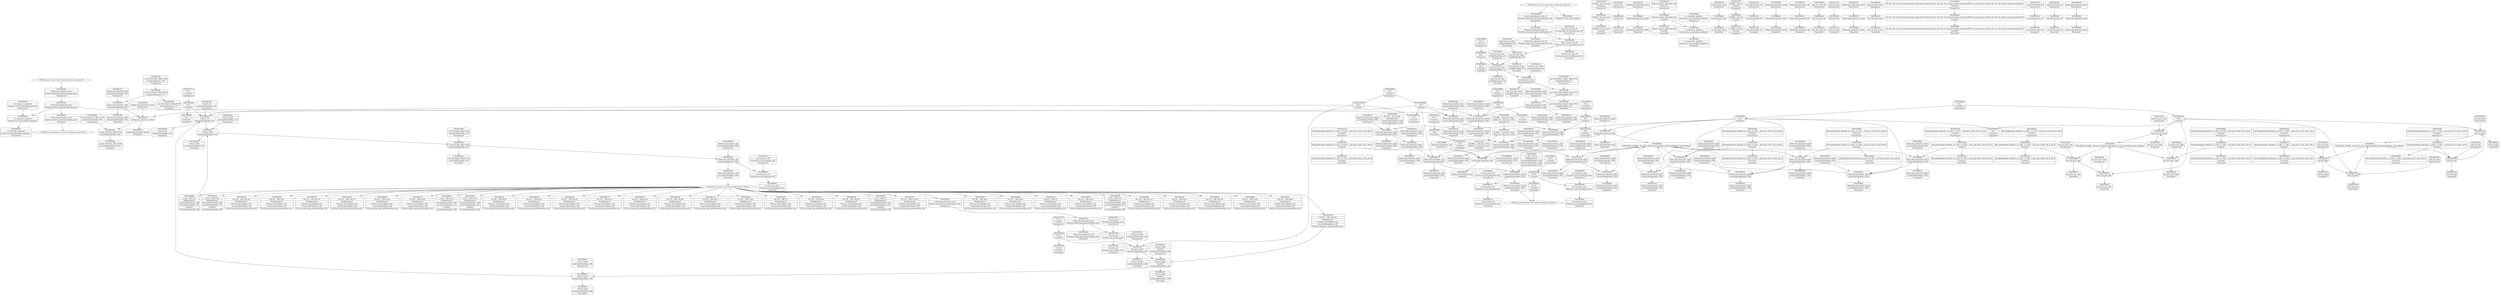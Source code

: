 digraph {
	CE0x558b450 [shape=record,shape=Mrecord,label="{CE0x558b450|selinux_key_permission:_tmp1|*SummSink*}"]
	CE0x5590f30 [shape=record,shape=Mrecord,label="{CE0x5590f30|selinux_key_permission:_tmp9|security/selinux/hooks.c,5786|*SummSink*}"]
	CE0x55d9ee0 [shape=record,shape=Mrecord,label="{CE0x55d9ee0|cred_sid:_sid|security/selinux/hooks.c,197|*SummSink*}"]
	CE0x5597630 [shape=record,shape=Mrecord,label="{CE0x5597630|i32_22|*Constant*|*SummSink*}"]
	CE0x558c680 [shape=record,shape=Mrecord,label="{CE0x558c680|i32_5|*Constant*|*SummSource*}"]
	CE0x55ba7a0 [shape=record,shape=Mrecord,label="{CE0x55ba7a0|_ret_i32_%retval.0,_!dbg_!27728|security/selinux/avc.c,775|*SummSource*}"]
	CE0x55ad910 [shape=record,shape=Mrecord,label="{CE0x55ad910|GLOBAL:_key_ref_to_ptr|*Constant*|*SummSink*}"]
	CE0x55db570 [shape=record,shape=Mrecord,label="{CE0x55db570|key_ref_to_ptr:_tmp1|*SummSink*}"]
	CE0x55a31f0 [shape=record,shape=Mrecord,label="{CE0x55a31f0|selinux_key_permission:_tmp3|security/selinux/hooks.c,5783|*SummSink*}"]
	CE0x55b6720 [shape=record,shape=Mrecord,label="{CE0x55b6720|avc_has_perm:_tsid|Function::avc_has_perm&Arg::tsid::}"]
	CE0x55a8fa0 [shape=record,shape=Mrecord,label="{CE0x55a8fa0|avc_has_perm:_ssid|Function::avc_has_perm&Arg::ssid::|*SummSource*}"]
	CE0x55bdd30 [shape=record,shape=Mrecord,label="{CE0x55bdd30|cred_sid:_bb}"]
	CE0x558ab60 [shape=record,shape=Mrecord,label="{CE0x558ab60|selinux_key_permission:_if.then}"]
	CE0x5583e60 [shape=record,shape=Mrecord,label="{CE0x5583e60|selinux_key_permission:_cmp|security/selinux/hooks.c,5783}"]
	CE0x55dd3b0 [shape=record,shape=Mrecord,label="{CE0x55dd3b0|key_ref_to_ptr:_tmp}"]
	CE0x55ddf90 [shape=record,shape=Mrecord,label="{CE0x55ddf90|key_ref_to_ptr:_tmp5|include/linux/key.h,116}"]
	CE0x55bdfc0 [shape=record,shape=Mrecord,label="{CE0x55bdfc0|cred_sid:_bb|*SummSource*}"]
	CE0x558c580 [shape=record,shape=Mrecord,label="{CE0x558c580|i32_5|*Constant*}"]
	CE0x558dfc0 [shape=record,shape=Mrecord,label="{CE0x558dfc0|i64_1|*Constant*}"]
	CE0x55dd420 [shape=record,shape=Mrecord,label="{CE0x55dd420|COLLAPSED:_GCMRE___llvm_gcov_ctr422_internal_global_2_x_i64_zeroinitializer:_elem_0:default:}"]
	CE0x55ba050 [shape=record,shape=Mrecord,label="{CE0x55ba050|%struct.common_audit_data*_null|*Constant*|*SummSource*}"]
	CE0x5591240 [shape=record,shape=Mrecord,label="{CE0x5591240|i64*_getelementptr_inbounds_(_6_x_i64_,_6_x_i64_*___llvm_gcov_ctr421,_i64_0,_i64_0)|*Constant*|*SummSink*}"]
	CE0x55986a0 [shape=record,shape=Mrecord,label="{CE0x55986a0|selinux_key_permission:_tmp9|security/selinux/hooks.c,5786|*SummSource*}"]
	CE0x55921e0 [shape=record,shape=Mrecord,label="{CE0x55921e0|selinux_key_permission:_call1|security/selinux/hooks.c,5788|*SummSink*}"]
	CE0x55b09d0 [shape=record,shape=Mrecord,label="{CE0x55b09d0|cred_sid:_tmp}"]
	CE0x558bf50 [shape=record,shape=Mrecord,label="{CE0x558bf50|selinux_key_permission:_perm|Function::selinux_key_permission&Arg::perm::|*SummSink*}"]
	CE0x55c5460 [shape=record,shape=Mrecord,label="{CE0x55c5460|cred_sid:_cred|Function::cred_sid&Arg::cred::}"]
	CE0x558d1c0 [shape=record,shape=Mrecord,label="{CE0x558d1c0|cred_sid:_tmp|*SummSink*}"]
	CE0x55bb760 [shape=record,shape=Mrecord,label="{CE0x55bb760|selinux_key_permission:_sid2|security/selinux/hooks.c,5791|*SummSource*}"]
	CE0x55dcd50 [shape=record,shape=Mrecord,label="{CE0x55dcd50|key_ref_to_ptr:_and|include/linux/key.h,116|*SummSink*}"]
	CE0x559f610 [shape=record,shape=Mrecord,label="{CE0x559f610|cred_sid:_tmp|*SummSource*}"]
	CE0x55ba1a0 [shape=record,shape=Mrecord,label="{CE0x55ba1a0|%struct.common_audit_data*_null|*Constant*|*SummSink*}"]
	CE0x559ecc0 [shape=record,shape=Mrecord,label="{CE0x559ecc0|128:_i8*,_:_CRE_88,89_|*MultipleSource*|Function::cred_sid&Arg::cred::|security/selinux/hooks.c,196|Function::selinux_key_permission&Arg::cred::}"]
	CE0x55db380 [shape=record,shape=Mrecord,label="{CE0x55db380|key_ref_to_ptr:_tmp1|*SummSource*}"]
	CE0x55abb50 [shape=record,shape=Mrecord,label="{CE0x55abb50|4:_i32,_:_CRE_20,24_|*MultipleSource*|security/selinux/hooks.c,196|security/selinux/hooks.c,197|*LoadInst*|security/selinux/hooks.c,196}"]
	CE0x55d7c90 [shape=record,shape=Mrecord,label="{CE0x55d7c90|128:_i8*,_:_CRE_120,128_|*MultipleSource*|Function::cred_sid&Arg::cred::|security/selinux/hooks.c,196|Function::selinux_key_permission&Arg::cred::}"]
	CE0x5597f80 [shape=record,shape=Mrecord,label="{CE0x5597f80|128:_i8*,_:_CRE_8,16_|*MultipleSource*|Function::cred_sid&Arg::cred::|security/selinux/hooks.c,196|Function::selinux_key_permission&Arg::cred::}"]
	CE0x558f0a0 [shape=record,shape=Mrecord,label="{CE0x558f0a0|avc_has_perm:_entry|*SummSource*}"]
	CE0x55d8940 [shape=record,shape=Mrecord,label="{CE0x55d8940|cred_sid:_tmp4|*LoadInst*|security/selinux/hooks.c,196}"]
	CE0x55d90d0 [shape=record,shape=Mrecord,label="{CE0x55d90d0|4:_i32,_:_CRE_4,8_|*MultipleSource*|security/selinux/hooks.c,196|security/selinux/hooks.c,197|*LoadInst*|security/selinux/hooks.c,196}"]
	CE0x55bc4f0 [shape=record,shape=Mrecord,label="{CE0x55bc4f0|selinux_key_permission:_call3|security/selinux/hooks.c,5791|*SummSink*}"]
	CE0x55c41e0 [shape=record,shape=Mrecord,label="{CE0x55c41e0|GLOBAL:_cred_sid|*Constant*|*SummSink*}"]
	CE0x55b7c90 [shape=record,shape=Mrecord,label="{CE0x55b7c90|_call_void_mcount()_#3|*SummSource*}"]
	CE0x55db830 [shape=record,shape=Mrecord,label="{CE0x55db830|i64*_getelementptr_inbounds_(_2_x_i64_,_2_x_i64_*___llvm_gcov_ctr422,_i64_0,_i64_1)|*Constant*}"]
	CE0x55a6550 [shape=record,shape=Mrecord,label="{CE0x55a6550|selinux_key_permission:_security|security/selinux/hooks.c,5789|*SummSource*}"]
	CE0x558f410 [shape=record,shape=Mrecord,label="{CE0x558f410|avc_has_perm:_requested|Function::avc_has_perm&Arg::requested::|*SummSink*}"]
	CE0x55ddc30 [shape=record,shape=Mrecord,label="{CE0x55ddc30|key_ref_to_ptr:_and|include/linux/key.h,116}"]
	CE0x558a060 [shape=record,shape=Mrecord,label="{CE0x558a060|selinux_key_permission:_tmp}"]
	CE0x5597260 [shape=record,shape=Mrecord,label="{CE0x5597260|selinux_key_permission:_cmp|security/selinux/hooks.c,5783|*SummSource*}"]
	CE0x55dc340 [shape=record,shape=Mrecord,label="{CE0x55dc340|key_ref_to_ptr:_tmp3}"]
	CE0x558f690 [shape=record,shape=Mrecord,label="{CE0x558f690|avc_has_perm:_ssid|Function::avc_has_perm&Arg::ssid::}"]
	CE0x4e80040 [shape=record,shape=Mrecord,label="{CE0x4e80040|i64*_getelementptr_inbounds_(_6_x_i64_,_6_x_i64_*___llvm_gcov_ctr421,_i64_0,_i64_4)|*Constant*|*SummSink*}"]
	CE0x558fba0 [shape=record,shape=Mrecord,label="{CE0x558fba0|selinux_key_permission:_tmp10|security/selinux/hooks.c,5789}"]
	CE0x55b9870 [shape=record,shape=Mrecord,label="{CE0x55b9870|avc_has_perm:_tclass|Function::avc_has_perm&Arg::tclass::|*SummSource*}"]
	CE0x55bc760 [shape=record,shape=Mrecord,label="{CE0x55bc760|selinux_key_permission:_retval.0|*SummSink*}"]
	CE0x55b7d60 [shape=record,shape=Mrecord,label="{CE0x55b7d60|_call_void_mcount()_#3|*SummSink*}"]
	CE0x55a3950 [shape=record,shape=Mrecord,label="{CE0x55a3950|i64*_getelementptr_inbounds_(_6_x_i64_,_6_x_i64_*___llvm_gcov_ctr421,_i64_0,_i64_3)|*Constant*}"]
	CE0x55bc0b0 [shape=record,shape=Mrecord,label="{CE0x55bc0b0|selinux_key_permission:_tmp12|security/selinux/hooks.c,5791|*SummSink*}"]
	CE0x55d8770 [shape=record,shape=Mrecord,label="{CE0x55d8770|128:_i8*,_:_CRE_168,176_|*MultipleSource*|Function::cred_sid&Arg::cred::|security/selinux/hooks.c,196|Function::selinux_key_permission&Arg::cred::}"]
	CE0x558fde0 [shape=record,shape=Mrecord,label="{CE0x558fde0|avc_has_perm:_entry}"]
	CE0x55d8200 [shape=record,shape=Mrecord,label="{CE0x55d8200|128:_i8*,_:_CRE_144,152_|*MultipleSource*|Function::cred_sid&Arg::cred::|security/selinux/hooks.c,196|Function::selinux_key_permission&Arg::cred::}"]
	CE0x5591e50 [shape=record,shape=Mrecord,label="{CE0x5591e50|selinux_key_permission:_tmp4|security/selinux/hooks.c,5783}"]
	CE0x5597590 [shape=record,shape=Mrecord,label="{CE0x5597590|i32_22|*Constant*}"]
	CE0x55b9700 [shape=record,shape=Mrecord,label="{CE0x55b9700|i16_43|*Constant*|*SummSink*}"]
	CE0x558b5b0 [shape=record,shape=Mrecord,label="{CE0x558b5b0|selinux_key_permission:_tmp1|*SummSource*}"]
	CE0x55a9030 [shape=record,shape=Mrecord,label="{CE0x55a9030|avc_has_perm:_ssid|Function::avc_has_perm&Arg::ssid::|*SummSink*}"]
	CE0x55c65e0 [shape=record,shape=Mrecord,label="{CE0x55c65e0|cred_sid:_cred|Function::cred_sid&Arg::cred::|*SummSource*}"]
	CE0x55d9b80 [shape=record,shape=Mrecord,label="{CE0x55d9b80|cred_sid:_tmp5|security/selinux/hooks.c,196|*SummSource*}"]
	CE0x558c250 [shape=record,shape=Mrecord,label="{CE0x558c250|GLOBAL:_key_ref_to_ptr|*Constant*}"]
	CE0x55ba730 [shape=record,shape=Mrecord,label="{CE0x55ba730|selinux_key_permission:_retval.0}"]
	CE0x4e7ffd0 [shape=record,shape=Mrecord,label="{CE0x4e7ffd0|i64*_getelementptr_inbounds_(_6_x_i64_,_6_x_i64_*___llvm_gcov_ctr421,_i64_0,_i64_4)|*Constant*}"]
	CE0x559db40 [shape=record,shape=Mrecord,label="{CE0x559db40|128:_i8*,_:_CRE_32,36_|*MultipleSource*|Function::cred_sid&Arg::cred::|security/selinux/hooks.c,196|Function::selinux_key_permission&Arg::cred::}"]
	CE0x55bbba0 [shape=record,shape=Mrecord,label="{CE0x55bbba0|selinux_key_permission:_tmp12|security/selinux/hooks.c,5791}"]
	CE0x55add90 [shape=record,shape=Mrecord,label="{CE0x55add90|selinux_key_permission:_tmp8|security/selinux/hooks.c,5786|*SummSink*}"]
	CE0x55a9ae0 [shape=record,shape=Mrecord,label="{CE0x55a9ae0|selinux_key_permission:_key_ref|Function::selinux_key_permission&Arg::key_ref::|*SummSink*}"]
	CE0x559dc70 [shape=record,shape=Mrecord,label="{CE0x559dc70|128:_i8*,_:_CRE_36,40_|*MultipleSource*|Function::cred_sid&Arg::cred::|security/selinux/hooks.c,196|Function::selinux_key_permission&Arg::cred::}"]
	CE0x55996c0 [shape=record,shape=Mrecord,label="{CE0x55996c0|200:_i8*,_:_CR_200,208_|*MultipleSource*|security/selinux/hooks.c,5788|security/selinux/hooks.c,5789}"]
	CE0x55add20 [shape=record,shape=Mrecord,label="{CE0x55add20|selinux_key_permission:_tmp8|security/selinux/hooks.c,5786}"]
	CE0x55dd9d0 [shape=record,shape=Mrecord,label="{CE0x55dd9d0|i64_-2|*Constant*|*SummSource*}"]
	CE0x55a1d80 [shape=record,shape=Mrecord,label="{CE0x55a1d80|cred_sid:_tmp1}"]
	CE0x559a530 [shape=record,shape=Mrecord,label="{CE0x559a530|i16_43|*Constant*|*SummSource*}"]
	CE0x55db210 [shape=record,shape=Mrecord,label="{CE0x55db210|key_ref_to_ptr:_tmp|*SummSink*}"]
	CE0x55d9620 [shape=record,shape=Mrecord,label="{CE0x55d9620|4:_i32,_:_CRE_12,16_|*MultipleSource*|security/selinux/hooks.c,196|security/selinux/hooks.c,197|*LoadInst*|security/selinux/hooks.c,196}"]
	CE0x55ab950 [shape=record,shape=Mrecord,label="{CE0x55ab950|4:_i32,_:_CRE_16,20_|*MultipleSource*|security/selinux/hooks.c,196|security/selinux/hooks.c,197|*LoadInst*|security/selinux/hooks.c,196}"]
	CE0x55a2b10 [shape=record,shape=Mrecord,label="{CE0x55a2b10|cred_sid:_tmp2|*SummSink*}"]
	CE0x6a21c00 [shape=record,shape=Mrecord,label="{CE0x6a21c00|GLOBAL:___llvm_gcov_ctr421|Global_var:__llvm_gcov_ctr421|*SummSink*}"]
	CE0x5596e60 [shape=record,shape=Mrecord,label="{CE0x5596e60|i64_0|*Constant*}"]
	CE0x558e3c0 [shape=record,shape=Mrecord,label="{CE0x558e3c0|selinux_key_permission:_perm|Function::selinux_key_permission&Arg::perm::}"]
	CE0x55dc4c0 [shape=record,shape=Mrecord,label="{CE0x55dc4c0|key_ref_to_ptr:_tmp3|*SummSink*}"]
	"CONST[source:1(input),value:2(dynamic)][purpose:{subject}]"
	CE0x5583f10 [shape=record,shape=Mrecord,label="{CE0x5583f10|selinux_key_permission:_if.then|*SummSink*}"]
	CE0x55a9360 [shape=record,shape=Mrecord,label="{CE0x55a9360|i16_43|*Constant*}"]
	CE0x55db8a0 [shape=record,shape=Mrecord,label="{CE0x55db8a0|i64*_getelementptr_inbounds_(_2_x_i64_,_2_x_i64_*___llvm_gcov_ctr422,_i64_0,_i64_1)|*Constant*|*SummSource*}"]
	CE0x559e010 [shape=record,shape=Mrecord,label="{CE0x559e010|128:_i8*,_:_CRE_44,48_|*MultipleSource*|Function::cred_sid&Arg::cred::|security/selinux/hooks.c,196|Function::selinux_key_permission&Arg::cred::}"]
	CE0x55a48e0 [shape=record,shape=Mrecord,label="{CE0x55a48e0|selinux_key_permission:_tmp2|security/selinux/hooks.c,5783|*SummSource*}"]
	CE0x55bd9c0 [shape=record,shape=Mrecord,label="{CE0x55bd9c0|_ret_i32_%retval.0,_!dbg_!27729|security/selinux/hooks.c,5792|*SummSink*}"]
	CE0x55bc5c0 [shape=record,shape=Mrecord,label="{CE0x55bc5c0|selinux_key_permission:_retval.0|*SummSource*}"]
	CE0x55dd490 [shape=record,shape=Mrecord,label="{CE0x55dd490|key_ref_to_ptr:_tmp|*SummSource*}"]
	CE0x55888f0 [shape=record,shape=Mrecord,label="{CE0x55888f0|selinux_key_permission:_tmp|*SummSource*}"]
	CE0x559e3b0 [shape=record,shape=Mrecord,label="{CE0x559e3b0|128:_i8*,_:_CRE_52,56_|*MultipleSource*|Function::cred_sid&Arg::cred::|security/selinux/hooks.c,196|Function::selinux_key_permission&Arg::cred::}"]
	CE0x55b9fe0 [shape=record,shape=Mrecord,label="{CE0x55b9fe0|_ret_i32_%retval.0,_!dbg_!27728|security/selinux/avc.c,775}"]
	CE0x55a4110 [shape=record,shape=Mrecord,label="{CE0x55a4110|i64*_getelementptr_inbounds_(_6_x_i64_,_6_x_i64_*___llvm_gcov_ctr421,_i64_0,_i64_0)|*Constant*|*SummSource*}"]
	CE0x559ee90 [shape=record,shape=Mrecord,label="{CE0x559ee90|128:_i8*,_:_CRE_96,104_|*MultipleSource*|Function::cred_sid&Arg::cred::|security/selinux/hooks.c,196|Function::selinux_key_permission&Arg::cred::}"]
	CE0x55ddcd0 [shape=record,shape=Mrecord,label="{CE0x55ddcd0|key_ref_to_ptr:_and|include/linux/key.h,116|*SummSource*}"]
	CE0x5595f20 [shape=record,shape=Mrecord,label="{CE0x5595f20|selinux_key_permission:_if.end|*SummSource*}"]
	CE0x559e750 [shape=record,shape=Mrecord,label="{CE0x559e750|128:_i8*,_:_CRE_64,72_|*MultipleSource*|Function::cred_sid&Arg::cred::|security/selinux/hooks.c,196|Function::selinux_key_permission&Arg::cred::}"]
	CE0x55bcae0 [shape=record,shape=Mrecord,label="{CE0x55bcae0|i64*_getelementptr_inbounds_(_6_x_i64_,_6_x_i64_*___llvm_gcov_ctr421,_i64_0,_i64_5)|*Constant*|*SummSource*}"]
	CE0x55915f0 [shape=record,shape=Mrecord,label="{CE0x55915f0|selinux_key_permission:_sid2|security/selinux/hooks.c,5791|*SummSink*}"]
	CE0x55bb1a0 [shape=record,shape=Mrecord,label="{CE0x55bb1a0|selinux_key_permission:_tmp11|security/selinux/hooks.c,5789|*SummSource*}"]
	CE0x5598530 [shape=record,shape=Mrecord,label="{CE0x5598530|128:_i8*,_:_CRE_20,24_|*MultipleSource*|Function::cred_sid&Arg::cred::|security/selinux/hooks.c,196|Function::selinux_key_permission&Arg::cred::}"]
	CE0x558b500 [shape=record,shape=Mrecord,label="{CE0x558b500|selinux_key_permission:_bb|*SummSink*}"]
	CE0x558e9c0 [shape=record,shape=Mrecord,label="{CE0x558e9c0|key_ref_to_ptr:_key_ref|Function::key_ref_to_ptr&Arg::key_ref::|*SummSink*}"]
	CE0x55897e0 [shape=record,shape=Mrecord,label="{CE0x55897e0|i32_0|*Constant*|*SummSink*}"]
	CE0x55d83d0 [shape=record,shape=Mrecord,label="{CE0x55d83d0|128:_i8*,_:_CRE_152,160_|*MultipleSource*|Function::cred_sid&Arg::cred::|security/selinux/hooks.c,196|Function::selinux_key_permission&Arg::cred::}"]
	CE0x55dbd70 [shape=record,shape=Mrecord,label="{CE0x55dbd70|key_ref_to_ptr:_tmp2}"]
	CE0x55dadc0 [shape=record,shape=Mrecord,label="{CE0x55dadc0|cred_sid:_tmp6|security/selinux/hooks.c,197|*SummSink*}"]
	CE0x55de110 [shape=record,shape=Mrecord,label="{CE0x55de110|key_ref_to_ptr:_tmp5|include/linux/key.h,116|*SummSource*}"]
	CE0x5594950 [shape=record,shape=Mrecord,label="{CE0x5594950|selinux_key_permission:_tmp4|security/selinux/hooks.c,5783|*SummSink*}"]
	CE0x55bb0d0 [shape=record,shape=Mrecord,label="{CE0x55bb0d0|selinux_key_permission:_tmp11|security/selinux/hooks.c,5789}"]
	CE0x55a5ed0 [shape=record,shape=Mrecord,label="{CE0x55a5ed0|selinux_key_permission:_tmp6|security/selinux/hooks.c,5784|*SummSink*}"]
	CE0x55c9ba0 [shape=record,shape=Mrecord,label="{CE0x55c9ba0|_ret_i32_%tmp6,_!dbg_!27716|security/selinux/hooks.c,197|*SummSink*}"]
	CE0x55b0ad0 [shape=record,shape=Mrecord,label="{CE0x55b0ad0|selinux_key_permission:_call|security/selinux/hooks.c,5786}"]
	CE0x559e1e0 [shape=record,shape=Mrecord,label="{CE0x559e1e0|128:_i8*,_:_CRE_48,52_|*MultipleSource*|Function::cred_sid&Arg::cred::|security/selinux/hooks.c,196|Function::selinux_key_permission&Arg::cred::}"]
	CE0x55d8ef0 [shape=record,shape=Mrecord,label="{CE0x55d8ef0|key_ref_to_ptr:_bb|*SummSource*}"]
	CE0x5586b40 [shape=record,shape=Mrecord,label="{CE0x5586b40|selinux_key_permission:_tmp|*SummSink*}"]
	CE0x559e920 [shape=record,shape=Mrecord,label="{CE0x559e920|128:_i8*,_:_CRE_72,80_|*MultipleSource*|Function::cred_sid&Arg::cred::|security/selinux/hooks.c,196|Function::selinux_key_permission&Arg::cred::}"]
	CE0x558bc90 [shape=record,shape=Mrecord,label="{CE0x558bc90|selinux_key_permission:_bb|*SummSource*}"]
	CE0x55dc3b0 [shape=record,shape=Mrecord,label="{CE0x55dc3b0|key_ref_to_ptr:_tmp3|*SummSource*}"]
	CE0x55da040 [shape=record,shape=Mrecord,label="{CE0x55da040|cred_sid:_sid|security/selinux/hooks.c,197}"]
	CE0x55a99d0 [shape=record,shape=Mrecord,label="{CE0x55a99d0|selinux_key_permission:_key_ref|Function::selinux_key_permission&Arg::key_ref::|*SummSource*}"]
	CE0x55c4330 [shape=record,shape=Mrecord,label="{CE0x55c4330|cred_sid:_entry|*SummSink*}"]
	CE0x55dcba0 [shape=record,shape=Mrecord,label="{CE0x55dcba0|key_ref_to_ptr:_tmp4|include/linux/key.h,116|*SummSource*}"]
	CE0x5597d20 [shape=record,shape=Mrecord,label="{CE0x5597d20|128:_i8*,_:_CRE_0,4_|*MultipleSource*|Function::cred_sid&Arg::cred::|security/selinux/hooks.c,196|Function::selinux_key_permission&Arg::cred::}"]
	CE0x55a2aa0 [shape=record,shape=Mrecord,label="{CE0x55a2aa0|cred_sid:_tmp2|*SummSource*}"]
	CE0x5583780 [shape=record,shape=Mrecord,label="{CE0x5583780|_ret_%struct.key*_%tmp5,_!dbg_!27715|include/linux/key.h,116|*SummSource*}"]
	CE0x559eaf0 [shape=record,shape=Mrecord,label="{CE0x559eaf0|128:_i8*,_:_CRE_80,88_|*MultipleSource*|Function::cred_sid&Arg::cred::|security/selinux/hooks.c,196|Function::selinux_key_permission&Arg::cred::}"]
	CE0x55d8030 [shape=record,shape=Mrecord,label="{CE0x55d8030|128:_i8*,_:_CRE_136,144_|*MultipleSource*|Function::cred_sid&Arg::cred::|security/selinux/hooks.c,196|Function::selinux_key_permission&Arg::cred::}"]
	CE0x55dbe50 [shape=record,shape=Mrecord,label="{CE0x55dbe50|key_ref_to_ptr:_tmp2|*SummSink*}"]
	CE0x55daed0 [shape=record,shape=Mrecord,label="{CE0x55daed0|i64*_getelementptr_inbounds_(_2_x_i64_,_2_x_i64_*___llvm_gcov_ctr422,_i64_0,_i64_0)|*Constant*}"]
	CE0x55bca20 [shape=record,shape=Mrecord,label="{CE0x55bca20|i64*_getelementptr_inbounds_(_6_x_i64_,_6_x_i64_*___llvm_gcov_ctr421,_i64_0,_i64_5)|*Constant*}"]
	CE0x55d9a60 [shape=record,shape=Mrecord,label="{CE0x55d9a60|i32_1|*Constant*}"]
	CE0x55ab290 [shape=record,shape=Mrecord,label="{CE0x55ab290|GLOBAL:_key_ref_to_ptr|*Constant*|*SummSource*}"]
	CE0x5584970 [shape=record,shape=Mrecord,label="{CE0x5584970|selinux_key_permission:_return}"]
	CE0x5587f60 [shape=record,shape=Mrecord,label="{CE0x5587f60|selinux_key_permission:_return|*SummSink*}"]
	CE0x55bb5c0 [shape=record,shape=Mrecord,label="{CE0x55bb5c0|selinux_key_permission:_sid2|security/selinux/hooks.c,5791}"]
	CE0x55c7800 [shape=record,shape=Mrecord,label="{CE0x55c7800|cred_sid:_cred|Function::cred_sid&Arg::cred::|*SummSink*}"]
	CE0x55bd6a0 [shape=record,shape=Mrecord,label="{CE0x55bd6a0|_ret_i32_%retval.0,_!dbg_!27729|security/selinux/hooks.c,5792}"]
	CE0x55a2530 [shape=record,shape=Mrecord,label="{CE0x55a2530|i64*_getelementptr_inbounds_(_2_x_i64_,_2_x_i64_*___llvm_gcov_ctr131,_i64_0,_i64_1)|*Constant*}"]
	CE0x55babc0 [shape=record,shape=Mrecord,label="{CE0x55babc0|i64*_getelementptr_inbounds_(_6_x_i64_,_6_x_i64_*___llvm_gcov_ctr421,_i64_0,_i64_5)|*Constant*|*SummSink*}"]
	CE0x5589130 [shape=record,shape=Mrecord,label="{CE0x5589130|selinux_key_permission:_bb}"]
	CE0x558a950 [shape=record,shape=Mrecord,label="{CE0x558a950|i32_0|*Constant*|*SummSource*}"]
	CE0x558aab0 [shape=record,shape=Mrecord,label="{CE0x558aab0|selinux_key_permission:_perm|Function::selinux_key_permission&Arg::perm::|*SummSource*}"]
	CE0x55bba70 [shape=record,shape=Mrecord,label="{CE0x55bba70|0:_i32,_:_CR_0,4_|*MultipleSource*|security/selinux/hooks.c,5789|security/selinux/hooks.c,5789|security/selinux/hooks.c,5791}"]
	CE0x5596c50 [shape=record,shape=Mrecord,label="{CE0x5596c50|key_ref_to_ptr:_entry|*SummSource*}"]
	CE0x55970e0 [shape=record,shape=Mrecord,label="{CE0x55970e0|GLOBAL:___llvm_gcov_ctr421|Global_var:__llvm_gcov_ctr421}"]
	CE0x558e850 [shape=record,shape=Mrecord,label="{CE0x558e850|key_ref_to_ptr:_key_ref|Function::key_ref_to_ptr&Arg::key_ref::}"]
	CE0x559ff10 [shape=record,shape=Mrecord,label="{CE0x559ff10|selinux_key_permission:_tmp14|security/selinux/hooks.c,5792}"]
	CE0x5586f80 [shape=record,shape=Mrecord,label="{CE0x5586f80|selinux_key_permission:_if.end}"]
	CE0x55c1dc0 [shape=record,shape=Mrecord,label="{CE0x55c1dc0|selinux_key_permission:_call|security/selinux/hooks.c,5786|*SummSink*}"]
	CE0x55c2fd0 [shape=record,shape=Mrecord,label="{CE0x55c2fd0|cred_sid:_entry}"]
	CE0x55c53f0 [shape=record,shape=Mrecord,label="{CE0x55c53f0|selinux_key_permission:_cred|Function::selinux_key_permission&Arg::cred::|*SummSource*}"]
	CE0x55977c0 [shape=record,shape=Mrecord,label="{CE0x55977c0|i32_1|*Constant*|*SummSource*}"]
	CE0x558fe50 [shape=record,shape=Mrecord,label="{CE0x558fe50|i32_(i32,_i32,_i16,_i32,_%struct.common_audit_data*)*_bitcast_(i32_(i32,_i32,_i16,_i32,_%struct.common_audit_data.495*)*_avc_has_perm_to_i32_(i32,_i32,_i16,_i32,_%struct.common_audit_data*)*)|*Constant*|*SummSource*}"]
	CE0x55d8f60 [shape=record,shape=Mrecord,label="{CE0x55d8f60|4:_i32,_:_CRE_0,4_|*MultipleSource*|security/selinux/hooks.c,196|security/selinux/hooks.c,197|*LoadInst*|security/selinux/hooks.c,196}"]
	CE0x5596700 [shape=record,shape=Mrecord,label="{CE0x5596700|i64_0|*Constant*|*SummSink*}"]
	CE0x55dc780 [shape=record,shape=Mrecord,label="{CE0x55dc780|_call_void_mcount()_#3}"]
	CE0x55a5e60 [shape=record,shape=Mrecord,label="{CE0x55a5e60|selinux_key_permission:_tmp6|security/selinux/hooks.c,5784}"]
	CE0x55b7980 [shape=record,shape=Mrecord,label="{CE0x55b7980|cred_sid:_tmp3|*SummSink*}"]
	CE0x55d7e60 [shape=record,shape=Mrecord,label="{CE0x55d7e60|128:_i8*,_:_CRE_128,136_|*MultipleSource*|Function::cred_sid&Arg::cred::|security/selinux/hooks.c,196|Function::selinux_key_permission&Arg::cred::}"]
	CE0x55d7ac0 [shape=record,shape=Mrecord,label="{CE0x55d7ac0|128:_i8*,_:_CRE_112,120_|*MultipleSource*|Function::cred_sid&Arg::cred::|security/selinux/hooks.c,196|Function::selinux_key_permission&Arg::cred::}"]
	CE0x55dcc40 [shape=record,shape=Mrecord,label="{CE0x55dcc40|key_ref_to_ptr:_tmp4|include/linux/key.h,116|*SummSink*}"]
	CE0x559d9e0 [shape=record,shape=Mrecord,label="{CE0x559d9e0|128:_i8*,_:_CRE_28,32_|*MultipleSource*|Function::cred_sid&Arg::cred::|security/selinux/hooks.c,196|Function::selinux_key_permission&Arg::cred::}"]
	CE0x55a00d0 [shape=record,shape=Mrecord,label="{CE0x55a00d0|selinux_key_permission:_tmp14|security/selinux/hooks.c,5792|*SummSource*}"]
	CE0x559e580 [shape=record,shape=Mrecord,label="{CE0x559e580|128:_i8*,_:_CRE_56,64_|*MultipleSource*|Function::cred_sid&Arg::cred::|security/selinux/hooks.c,196|Function::selinux_key_permission&Arg::cred::}"]
	CE0x55a2ff0 [shape=record,shape=Mrecord,label="{CE0x55a2ff0|i64*_getelementptr_inbounds_(_2_x_i64_,_2_x_i64_*___llvm_gcov_ctr131,_i64_0,_i64_0)|*Constant*|*SummSource*}"]
	CE0x55a25a0 [shape=record,shape=Mrecord,label="{CE0x55a25a0|i64*_getelementptr_inbounds_(_2_x_i64_,_2_x_i64_*___llvm_gcov_ctr131,_i64_0,_i64_1)|*Constant*|*SummSource*}"]
	CE0x5588b00 [shape=record,shape=Mrecord,label="{CE0x5588b00|selinux_key_permission:_tmp2|security/selinux/hooks.c,5783}"]
	CE0x55dd850 [shape=record,shape=Mrecord,label="{CE0x55dd850|i64_-2|*Constant*}"]
	CE0x5591bb0 [shape=record,shape=Mrecord,label="{CE0x5591bb0|cred_sid:_sid|security/selinux/hooks.c,197|*SummSource*}"]
	CE0x559f5a0 [shape=record,shape=Mrecord,label="{CE0x559f5a0|COLLAPSED:_GCMRE___llvm_gcov_ctr131_internal_global_2_x_i64_zeroinitializer:_elem_0:default:}"]
	CE0x558b710 [shape=record,shape=Mrecord,label="{CE0x558b710|selinux_key_permission:_cmp|security/selinux/hooks.c,5783|*SummSink*}"]
	"CONST[source:0(mediator),value:0(static)][purpose:{operation}]"
	CE0x55843f0 [shape=record,shape=Mrecord,label="{CE0x55843f0|_call_void_mcount()_#3}"]
	CE0x5597750 [shape=record,shape=Mrecord,label="{CE0x5597750|i32_22|*Constant*|*SummSource*}"]
	CE0x5598820 [shape=record,shape=Mrecord,label="{CE0x5598820|i64_2|*Constant*}"]
	CE0x559fbc0 [shape=record,shape=Mrecord,label="{CE0x559fbc0|selinux_key_permission:_tmp14|security/selinux/hooks.c,5792|*SummSink*}"]
	CE0x5588dc0 [shape=record,shape=Mrecord,label="{CE0x5588dc0|i64_1|*Constant*|*SummSource*}"]
	CE0x5596df0 [shape=record,shape=Mrecord,label="{CE0x5596df0|GLOBAL:___llvm_gcov_ctr421|Global_var:__llvm_gcov_ctr421|*SummSource*}"]
	CE0x55a49f0 [shape=record,shape=Mrecord,label="{CE0x55a49f0|selinux_key_permission:_entry}"]
	"CONST[source:0(mediator),value:2(dynamic)][purpose:{object}]"
	CE0x55b7680 [shape=record,shape=Mrecord,label="{CE0x55b7680|i32_0|*Constant*}"]
	CE0x55985a0 [shape=record,shape=Mrecord,label="{CE0x55985a0|i64_2|*Constant*|*SummSource*}"]
	CE0x55c8a50 [shape=record,shape=Mrecord,label="{CE0x55c8a50|_ret_i32_%tmp6,_!dbg_!27716|security/selinux/hooks.c,197|*SummSource*}"]
	CE0x55b9800 [shape=record,shape=Mrecord,label="{CE0x55b9800|avc_has_perm:_tclass|Function::avc_has_perm&Arg::tclass::}"]
	CE0x55a4420 [shape=record,shape=Mrecord,label="{CE0x55a4420|i64*_getelementptr_inbounds_(_6_x_i64_,_6_x_i64_*___llvm_gcov_ctr421,_i64_0,_i64_0)|*Constant*}"]
	CE0x558fc70 [shape=record,shape=Mrecord,label="{CE0x558fc70|selinux_key_permission:_tmp10|security/selinux/hooks.c,5789|*SummSource*}"]
	CE0x55bc3c0 [shape=record,shape=Mrecord,label="{CE0x55bc3c0|selinux_key_permission:_call3|security/selinux/hooks.c,5791|*SummSource*}"]
	CE0x559f9d0 [shape=record,shape=Mrecord,label="{CE0x559f9d0|selinux_key_permission:_tmp13|security/selinux/hooks.c,5792|*SummSource*}"]
	CE0x55c6570 [shape=record,shape=Mrecord,label="{CE0x55c6570|selinux_key_permission:_call1|security/selinux/hooks.c,5788}"]
	CE0x6c3e7c0 [shape=record,shape=Mrecord,label="{CE0x6c3e7c0|selinux_key_permission:_tmp7|security/selinux/hooks.c,5784|*SummSink*}"]
	CE0x55bd800 [shape=record,shape=Mrecord,label="{CE0x55bd800|_ret_i32_%retval.0,_!dbg_!27729|security/selinux/hooks.c,5792|*SummSource*}"]
	CE0x55899f0 [shape=record,shape=Mrecord,label="{CE0x55899f0|selinux_key_permission:_entry|*SummSink*}"]
	CE0x55b0bb0 [shape=record,shape=Mrecord,label="{CE0x55b0bb0|selinux_key_permission:_call|security/selinux/hooks.c,5786|*SummSource*}"]
	CE0x55dc7f0 [shape=record,shape=Mrecord,label="{CE0x55dc7f0|_call_void_mcount()_#3|*SummSource*}"]
	CE0x55846b0 [shape=record,shape=Mrecord,label="{CE0x55846b0|_call_void_mcount()_#3|*SummSource*}"]
	CE0x6c3e830 [shape=record,shape=Mrecord,label="{CE0x6c3e830|selinux_key_permission:_tmp7|security/selinux/hooks.c,5784}"]
	CE0x55de1a0 [shape=record,shape=Mrecord,label="{CE0x55de1a0|key_ref_to_ptr:_tmp5|include/linux/key.h,116|*SummSink*}"]
	CE0x5597830 [shape=record,shape=Mrecord,label="{CE0x5597830|cred_sid:_security|security/selinux/hooks.c,196}"]
	CE0x4e800b0 [shape=record,shape=Mrecord,label="{CE0x4e800b0|i64*_getelementptr_inbounds_(_6_x_i64_,_6_x_i64_*___llvm_gcov_ctr421,_i64_0,_i64_4)|*Constant*|*SummSource*}"]
	CE0x55ade00 [shape=record,shape=Mrecord,label="{CE0x55ade00|selinux_key_permission:_tmp8|security/selinux/hooks.c,5786|*SummSource*}"]
	CE0x559c8f0 [shape=record,shape=Mrecord,label="{CE0x559c8f0|selinux_key_permission:_security|security/selinux/hooks.c,5789|*SummSink*}"]
	CE0x55ab070 [shape=record,shape=Mrecord,label="{CE0x55ab070|key_ref_to_ptr:_entry}"]
	CE0x558fff0 [shape=record,shape=Mrecord,label="{CE0x558fff0|i32_(i32,_i32,_i16,_i32,_%struct.common_audit_data*)*_bitcast_(i32_(i32,_i32,_i16,_i32,_%struct.common_audit_data.495*)*_avc_has_perm_to_i32_(i32,_i32,_i16,_i32,_%struct.common_audit_data*)*)|*Constant*|*SummSink*}"]
	CE0x5597ea0 [shape=record,shape=Mrecord,label="{CE0x5597ea0|128:_i8*,_:_CRE_4,8_|*MultipleSource*|Function::cred_sid&Arg::cred::|security/selinux/hooks.c,196|Function::selinux_key_permission&Arg::cred::}"]
	CE0x55b9c00 [shape=record,shape=Mrecord,label="{CE0x55b9c00|avc_has_perm:_requested|Function::avc_has_perm&Arg::requested::}"]
	CE0x55949c0 [shape=record,shape=Mrecord,label="{CE0x55949c0|selinux_key_permission:_tmp4|security/selinux/hooks.c,5783|*SummSource*}"]
	CE0x55a53b0 [shape=record,shape=Mrecord,label="{CE0x55a53b0|i64*_getelementptr_inbounds_(_6_x_i64_,_6_x_i64_*___llvm_gcov_ctr421,_i64_0,_i64_3)|*Constant*|*SummSink*}"]
	CE0x55b9b20 [shape=record,shape=Mrecord,label="{CE0x55b9b20|%struct.common_audit_data*_null|*Constant*}"]
	CE0x55dc900 [shape=record,shape=Mrecord,label="{CE0x55dc900|_call_void_mcount()_#3|*SummSink*}"]
	CE0x55ad9a0 [shape=record,shape=Mrecord,label="{CE0x55ad9a0|selinux_key_permission:_key_ref|Function::selinux_key_permission&Arg::key_ref::}"]
	CE0x55ada10 [shape=record,shape=Mrecord,label="{CE0x55ada10|key_ref_to_ptr:_entry|*SummSink*}"]
	CE0x559f960 [shape=record,shape=Mrecord,label="{CE0x559f960|selinux_key_permission:_tmp13|security/selinux/hooks.c,5792}"]
	CE0x558fd40 [shape=record,shape=Mrecord,label="{CE0x558fd40|selinux_key_permission:_tmp10|security/selinux/hooks.c,5789|*SummSink*}"]
	CE0x5589730 [shape=record,shape=Mrecord,label="{CE0x5589730|selinux_key_permission:_tmp1}"]
	CE0x5598330 [shape=record,shape=Mrecord,label="{CE0x5598330|128:_i8*,_:_CRE_16,20_|*MultipleSource*|Function::cred_sid&Arg::cred::|security/selinux/hooks.c,196|Function::selinux_key_permission&Arg::cred::}"]
	CE0x558b920 [shape=record,shape=Mrecord,label="{CE0x558b920|COLLAPSED:_GCMRE___llvm_gcov_ctr421_internal_global_6_x_i64_zeroinitializer:_elem_0:default:}"]
	CE0x55d9160 [shape=record,shape=Mrecord,label="{CE0x55d9160|4:_i32,_:_CRE_8,12_|*MultipleSource*|security/selinux/hooks.c,196|security/selinux/hooks.c,197|*LoadInst*|security/selinux/hooks.c,196}"]
	CE0x55d8ce0 [shape=record,shape=Mrecord,label="{CE0x55d8ce0|cred_sid:_tmp4|*LoadInst*|security/selinux/hooks.c,196|*SummSink*}"]
	CE0x55adaf0 [shape=record,shape=Mrecord,label="{CE0x55adaf0|_ret_%struct.key*_%tmp5,_!dbg_!27715|include/linux/key.h,116}"]
	CE0x55c8990 [shape=record,shape=Mrecord,label="{CE0x55c8990|_ret_i32_%tmp6,_!dbg_!27716|security/selinux/hooks.c,197}"]
	CE0x55db1a0 [shape=record,shape=Mrecord,label="{CE0x55db1a0|i64*_getelementptr_inbounds_(_2_x_i64_,_2_x_i64_*___llvm_gcov_ctr422,_i64_0,_i64_0)|*Constant*|*SummSink*}"]
	CE0x55bc290 [shape=record,shape=Mrecord,label="{CE0x55bc290|selinux_key_permission:_call3|security/selinux/hooks.c,5791}"]
	CE0x558e470 [shape=record,shape=Mrecord,label="{CE0x558e470|i64_1|*Constant*|*SummSink*}"]
	CE0x55bd630 [shape=record,shape=Mrecord,label="{CE0x55bd630|i64*_getelementptr_inbounds_(_2_x_i64_,_2_x_i64_*___llvm_gcov_ctr131,_i64_0,_i64_0)|*Constant*|*SummSink*}"]
	CE0x55b7c20 [shape=record,shape=Mrecord,label="{CE0x55b7c20|_call_void_mcount()_#3}"]
	CE0x55d8b10 [shape=record,shape=Mrecord,label="{CE0x55d8b10|cred_sid:_tmp4|*LoadInst*|security/selinux/hooks.c,196|*SummSource*}"]
	CE0x5583a70 [shape=record,shape=Mrecord,label="{CE0x5583a70|selinux_key_permission:_return|*SummSource*}"]
	CE0x55bfa00 [shape=record,shape=Mrecord,label="{CE0x55bfa00|selinux_key_permission:_tmp5|security/selinux/hooks.c,5783|*SummSink*}"]
	CE0x559c4b0 [shape=record,shape=Mrecord,label="{CE0x559c4b0|i64_0|*Constant*|*SummSource*}"]
	CE0x55daf40 [shape=record,shape=Mrecord,label="{CE0x55daf40|key_ref_to_ptr:_bb|*SummSink*}"]
	CE0x55d9950 [shape=record,shape=Mrecord,label="{CE0x55d9950|cred_sid:_tmp5|security/selinux/hooks.c,196}"]
	CE0x55ba4c0 [shape=record,shape=Mrecord,label="{CE0x55ba4c0|avc_has_perm:_auditdata|Function::avc_has_perm&Arg::auditdata::}"]
	CE0x559f060 [shape=record,shape=Mrecord,label="{CE0x559f060|128:_i8*,_:_CRE_104,112_|*MultipleSource*|Function::cred_sid&Arg::cred::|security/selinux/hooks.c,196|Function::selinux_key_permission&Arg::cred::}"]
	CE0x5597920 [shape=record,shape=Mrecord,label="{CE0x5597920|cred_sid:_security|security/selinux/hooks.c,196|*SummSource*}"]
	CE0x55c4250 [shape=record,shape=Mrecord,label="{CE0x55c4250|cred_sid:_entry|*SummSource*}"]
	CE0x55c54d0 [shape=record,shape=Mrecord,label="{CE0x55c54d0|selinux_key_permission:_cred|Function::selinux_key_permission&Arg::cred::|*SummSink*}"]
	CE0x55b0b40 [shape=record,shape=Mrecord,label="{CE0x55b0b40|GLOBAL:_cred_sid|*Constant*}"]
	CE0x55c42c0 [shape=record,shape=Mrecord,label="{CE0x55c42c0|selinux_key_permission:_cred|Function::selinux_key_permission&Arg::cred::}"]
	CE0x558b2f0 [shape=record,shape=Mrecord,label="{CE0x558b2f0|i32_0|*Constant*}"]
	"CONST[source:1(input),value:2(dynamic)][purpose:{object}]"
	CE0x5599bc0 [shape=record,shape=Mrecord,label="{CE0x5599bc0|i64*_getelementptr_inbounds_(_2_x_i64_,_2_x_i64_*___llvm_gcov_ctr131,_i64_0,_i64_0)|*Constant*}"]
	CE0x5595e70 [shape=record,shape=Mrecord,label="{CE0x5595e70|_call_void_mcount()_#3|*SummSink*}"]
	CE0x55b78b0 [shape=record,shape=Mrecord,label="{CE0x55b78b0|cred_sid:_tmp3|*SummSource*}"]
	CE0x55a1d10 [shape=record,shape=Mrecord,label="{CE0x55a1d10|i64_1|*Constant*}"]
	CE0x559de40 [shape=record,shape=Mrecord,label="{CE0x559de40|128:_i8*,_:_CRE_40,44_|*MultipleSource*|Function::cred_sid&Arg::cred::|security/selinux/hooks.c,196|Function::selinux_key_permission&Arg::cred::}"]
	CE0x55aa9e0 [shape=record,shape=Mrecord,label="{CE0x55aa9e0|selinux_key_permission:_if.end|*SummSink*}"]
	CE0x55b6b20 [shape=record,shape=Mrecord,label="{CE0x55b6b20|cred_sid:_tmp1|*SummSink*}"]
	CE0x55a5f40 [shape=record,shape=Mrecord,label="{CE0x55a5f40|selinux_key_permission:_tmp6|security/selinux/hooks.c,5784|*SummSource*}"]
	CE0x559fa40 [shape=record,shape=Mrecord,label="{CE0x559fa40|selinux_key_permission:_tmp13|security/selinux/hooks.c,5792|*SummSink*}"]
	CE0x558d3b0 [shape=record,shape=Mrecord,label="{CE0x558d3b0|i64*_getelementptr_inbounds_(_2_x_i64_,_2_x_i64_*___llvm_gcov_ctr131,_i64_0,_i64_1)|*Constant*|*SummSink*}"]
	CE0x55dbde0 [shape=record,shape=Mrecord,label="{CE0x55dbde0|key_ref_to_ptr:_tmp2|*SummSource*}"]
	CE0x55b9d70 [shape=record,shape=Mrecord,label="{CE0x55b9d70|avc_has_perm:_requested|Function::avc_has_perm&Arg::requested::|*SummSource*}"]
	CE0x55dc160 [shape=record,shape=Mrecord,label="{CE0x55dc160|key_ref_to_ptr:_tmp4|include/linux/key.h,116}"]
	CE0x55dab00 [shape=record,shape=Mrecord,label="{CE0x55dab00|key_ref_to_ptr:_bb}"]
	CE0x55db2a0 [shape=record,shape=Mrecord,label="{CE0x55db2a0|i64*_getelementptr_inbounds_(_2_x_i64_,_2_x_i64_*___llvm_gcov_ctr422,_i64_0,_i64_1)|*Constant*|*SummSink*}"]
	CE0x55d9e50 [shape=record,shape=Mrecord,label="{CE0x55d9e50|i32_1|*Constant*|*SummSink*}"]
	CE0x55a2a30 [shape=record,shape=Mrecord,label="{CE0x55a2a30|cred_sid:_tmp2}"]
	CE0x55ba560 [shape=record,shape=Mrecord,label="{CE0x55ba560|avc_has_perm:_auditdata|Function::avc_has_perm&Arg::auditdata::|*SummSource*}"]
	"CONST[source:1(input),value:2(dynamic)][purpose:{operation}]"
	CE0x558a320 [shape=record,shape=Mrecord,label="{CE0x558a320|selinux_key_permission:_if.then|*SummSource*}"]
	CE0x558c6f0 [shape=record,shape=Mrecord,label="{CE0x558c6f0|i32_5|*Constant*|*SummSink*}"]
	CE0x55d85a0 [shape=record,shape=Mrecord,label="{CE0x55d85a0|128:_i8*,_:_CRE_160,168_|*MultipleSource*|Function::cred_sid&Arg::cred::|security/selinux/hooks.c,196|Function::selinux_key_permission&Arg::cred::}"]
	CE0x559d880 [shape=record,shape=Mrecord,label="{CE0x559d880|128:_i8*,_:_CRE_24,28_|*MultipleSource*|Function::cred_sid&Arg::cred::|security/selinux/hooks.c,196|Function::selinux_key_permission&Arg::cred::}"]
	CE0x55b6830 [shape=record,shape=Mrecord,label="{CE0x55b6830|avc_has_perm:_tsid|Function::avc_has_perm&Arg::tsid::|*SummSource*}"]
	CE0x558f1a0 [shape=record,shape=Mrecord,label="{CE0x558f1a0|avc_has_perm:_entry|*SummSink*}"]
	CE0x559c010 [shape=record,shape=Mrecord,label="{CE0x559c010|selinux_key_permission:_tmp7|security/selinux/hooks.c,5784|*SummSource*}"]
	CE0x55de5f0 [shape=record,shape=Mrecord,label="{CE0x55de5f0|VOIDTB_TE:_CE2:_elem_0:default:}"]
	CE0x5583bd0 [shape=record,shape=Mrecord,label="{CE0x5583bd0|i64_2|*Constant*|*SummSink*}"]
	CE0x55974d0 [shape=record,shape=Mrecord,label="{CE0x55974d0|selinux_key_permission:_tmp2|security/selinux/hooks.c,5783|*SummSink*}"]
	CE0x55be140 [shape=record,shape=Mrecord,label="{CE0x55be140|cred_sid:_bb|*SummSink*}"]
	CE0x55abcf0 [shape=record,shape=Mrecord,label="{CE0x55abcf0|cred_sid:_tmp6|security/selinux/hooks.c,197}"]
	CE0x5598710 [shape=record,shape=Mrecord,label="{CE0x5598710|selinux_key_permission:_tmp9|security/selinux/hooks.c,5786}"]
	CE0x55bba00 [shape=record,shape=Mrecord,label="{CE0x55bba00|i32_(i32,_i32,_i16,_i32,_%struct.common_audit_data*)*_bitcast_(i32_(i32,_i32,_i16,_i32,_%struct.common_audit_data.495*)*_avc_has_perm_to_i32_(i32,_i32,_i16,_i32,_%struct.common_audit_data*)*)|*Constant*}"]
	CE0x55db310 [shape=record,shape=Mrecord,label="{CE0x55db310|key_ref_to_ptr:_tmp1}"]
	CE0x55d9cd0 [shape=record,shape=Mrecord,label="{CE0x55d9cd0|cred_sid:_tmp5|security/selinux/hooks.c,196|*SummSink*}"]
	CE0x55a91c0 [shape=record,shape=Mrecord,label="{CE0x55a91c0|avc_has_perm:_tsid|Function::avc_has_perm&Arg::tsid::|*SummSink*}"]
	CE0x558dc50 [shape=record,shape=Mrecord,label="{CE0x558dc50|i64*_getelementptr_inbounds_(_2_x_i64_,_2_x_i64_*___llvm_gcov_ctr422,_i64_0,_i64_0)|*Constant*|*SummSource*}"]
	CE0x55b7840 [shape=record,shape=Mrecord,label="{CE0x55b7840|cred_sid:_tmp3}"]
	CE0x55b98e0 [shape=record,shape=Mrecord,label="{CE0x55b98e0|avc_has_perm:_tclass|Function::avc_has_perm&Arg::tclass::|*SummSink*}"]
	CE0x558e7e0 [shape=record,shape=Mrecord,label="{CE0x558e7e0|key_ref_to_ptr:_key_ref|Function::key_ref_to_ptr&Arg::key_ref::|*SummSource*}"]
	CE0x55bb270 [shape=record,shape=Mrecord,label="{CE0x55bb270|selinux_key_permission:_tmp11|security/selinux/hooks.c,5789|*SummSink*}"]
	CE0x55bbd90 [shape=record,shape=Mrecord,label="{CE0x55bbd90|selinux_key_permission:_tmp12|security/selinux/hooks.c,5791|*SummSource*}"]
	CE0x55daca0 [shape=record,shape=Mrecord,label="{CE0x55daca0|cred_sid:_tmp6|security/selinux/hooks.c,197|*SummSource*}"]
	CE0x55ddb00 [shape=record,shape=Mrecord,label="{CE0x55ddb00|i64_-2|*Constant*|*SummSink*}"]
	CE0x55838d0 [shape=record,shape=Mrecord,label="{CE0x55838d0|_ret_%struct.key*_%tmp5,_!dbg_!27715|include/linux/key.h,116|*SummSink*}"]
	CE0x558e5d0 [shape=record,shape=Mrecord,label="{CE0x558e5d0|selinux_key_permission:_entry|*SummSource*}"]
	CE0x55b6910 [shape=record,shape=Mrecord,label="{CE0x55b6910|cred_sid:_tmp1|*SummSource*}"]
	CE0x558aed0 [shape=record,shape=Mrecord,label="{CE0x558aed0|selinux_key_permission:_security|security/selinux/hooks.c,5789}"]
	CE0x558dd90 [shape=record,shape=Mrecord,label="{CE0x558dd90|selinux_key_permission:_tmp5|security/selinux/hooks.c,5783|*SummSource*}"]
	CE0x5588a50 [shape=record,shape=Mrecord,label="{CE0x5588a50|selinux_key_permission:_tmp3|security/selinux/hooks.c,5783|*SummSource*}"]
	CE0x55ba980 [shape=record,shape=Mrecord,label="{CE0x55ba980|_ret_i32_%retval.0,_!dbg_!27728|security/selinux/avc.c,775|*SummSink*}"]
	CE0x55c3040 [shape=record,shape=Mrecord,label="{CE0x55c3040|GLOBAL:_cred_sid|*Constant*|*SummSource*}"]
	CE0x55c9d50 [shape=record,shape=Mrecord,label="{CE0x55c9d50|selinux_key_permission:_call1|security/selinux/hooks.c,5788|*SummSource*}"]
	CE0x55931f0 [shape=record,shape=Mrecord,label="{CE0x55931f0|i64*_getelementptr_inbounds_(_6_x_i64_,_6_x_i64_*___llvm_gcov_ctr421,_i64_0,_i64_3)|*Constant*|*SummSource*}"]
	CE0x55ba320 [shape=record,shape=Mrecord,label="{CE0x55ba320|avc_has_perm:_auditdata|Function::avc_has_perm&Arg::auditdata::|*SummSink*}"]
	CE0x55979f0 [shape=record,shape=Mrecord,label="{CE0x55979f0|cred_sid:_security|security/selinux/hooks.c,196|*SummSink*}"]
	CE0x559c440 [shape=record,shape=Mrecord,label="{CE0x559c440|selinux_key_permission:_tmp3|security/selinux/hooks.c,5783}"]
	CE0x55a5340 [shape=record,shape=Mrecord,label="{CE0x55a5340|selinux_key_permission:_tmp5|security/selinux/hooks.c,5783}"]
	CE0x55db310 -> CE0x55dd420
	CE0x55a2a30 -> CE0x55b7840
	CE0x5596e60 -> CE0x5596700
	"CONST[source:1(input),value:2(dynamic)][purpose:{subject}]" -> CE0x55d8770
	CE0x55ba730 -> CE0x55bc760
	CE0x55daed0 -> CE0x55dd3b0
	CE0x559c4b0 -> CE0x5596e60
	CE0x55a3950 -> CE0x55a5e60
	CE0x558dfc0 -> CE0x5589730
	CE0x55a5f40 -> CE0x55a5e60
	CE0x55bbba0 -> CE0x55bc0b0
	CE0x55c42c0 -> CE0x55c54d0
	"CONST[source:1(input),value:2(dynamic)][purpose:{subject}]" -> CE0x559e580
	CE0x55b0bb0 -> CE0x55b0ad0
	CE0x5597590 -> CE0x5597630
	CE0x55dd850 -> CE0x55ddb00
	CE0x55bb0d0 -> CE0x55bb270
	CE0x558dfc0 -> CE0x558e470
	CE0x55b6830 -> CE0x55b6720
	CE0x5591e50 -> CE0x55a5340
	CE0x55a49f0 -> CE0x55899f0
	CE0x55d90d0 -> CE0x55abcf0
	CE0x559f960 -> CE0x559fa40
	CE0x55dbd70 -> CE0x55dbe50
	CE0x55db8a0 -> CE0x55db830
	CE0x55a1d80 -> CE0x55b6b20
	CE0x559f610 -> CE0x55b09d0
	CE0x55b9800 -> CE0x55b98e0
	CE0x558b920 -> CE0x55a5e60
	"CONST[source:1(input),value:2(dynamic)][purpose:{subject}]" -> CE0x55d7c90
	CE0x55bd800 -> CE0x55bd6a0
	CE0x55bb0d0 -> CE0x55bb5c0
	CE0x558dfc0 -> CE0x559ff10
	CE0x558aed0 -> CE0x558fba0
	CE0x55931f0 -> CE0x55a3950
	CE0x55dc160 -> CE0x55dcc40
	"CONST[source:1(input),value:2(dynamic)][purpose:{subject}]" -> CE0x55d85a0
	CE0x5589130 -> CE0x558b500
	CE0x558a060 -> CE0x5586b40
	CE0x55a3950 -> CE0x55a53b0
	CE0x55c9d50 -> CE0x55c6570
	CE0x5588a50 -> CE0x559c440
	"CONST[source:1(input),value:2(dynamic)][purpose:{subject}]" -> CE0x55abb50
	CE0x55dc340 -> CE0x55dd420
	CE0x5597830 -> CE0x55d8940
	CE0x558e7e0 -> CE0x558e850
	CE0x55dc7f0 -> CE0x55dc780
	CE0x5588b00 -> CE0x559c440
	CE0x55bd6a0 -> CE0x55bd9c0
	CE0x55ba050 -> CE0x55b9b20
	CE0x558c680 -> CE0x558c580
	CE0x55b7840 -> CE0x559f5a0
	CE0x559f9d0 -> CE0x559f960
	CE0x55bba70 -> CE0x55bbba0
	CE0x55bba00 -> CE0x558fff0
	CE0x558e850 -> CE0x558e9c0
	CE0x55a2a30 -> CE0x55a2b10
	CE0x55b9870 -> CE0x55b9800
	CE0x558fba0 -> CE0x55bb0d0
	CE0x55daed0 -> CE0x55db1a0
	CE0x55dc780 -> CE0x55dc900
	CE0x558b2f0 -> CE0x55ba730
	CE0x5591e50 -> CE0x5594950
	CE0x558a320 -> CE0x558ab60
	CE0x55bbba0 -> CE0x55b6720
	CE0x55a99d0 -> CE0x55ad9a0
	CE0x55ade00 -> CE0x55add20
	"CONST[source:1(input),value:2(dynamic)][purpose:{subject}]" -> CE0x5597d20
	CE0x5596e60 -> CE0x559c440
	CE0x55daca0 -> CE0x55abcf0
	CE0x55bca20 -> CE0x55babc0
	CE0x55b0ad0 -> CE0x55c1dc0
	CE0x55b7840 -> CE0x55b7980
	CE0x5597590 -> CE0x5597830
	"CONST[source:1(input),value:2(dynamic)][purpose:{subject}]" -> CE0x5598530
	CE0x558dd90 -> CE0x55a5340
	CE0x55bcae0 -> CE0x55bca20
	CE0x55a00d0 -> CE0x559ff10
	CE0x55dcba0 -> CE0x55dc160
	CE0x5597750 -> CE0x5597590
	"CONST[source:1(input),value:2(dynamic)][purpose:{subject}]" -> CE0x559e010
	CE0x55a8fa0 -> CE0x558f690
	CE0x55ba7a0 -> CE0x55b9fe0
	CE0x558dfc0 -> CE0x5598710
	CE0x558b2f0 -> CE0x5583e60
	CE0x55b9c00 -> CE0x558f410
	CE0x55b09d0 -> CE0x558d1c0
	CE0x559ff10 -> CE0x558b920
	CE0x55843f0 -> CE0x5595e70
	CE0x55c8a50 -> CE0x55c8990
	CE0x5583e60 -> CE0x558b710
	CE0x559c440 -> CE0x5591e50
	CE0x558bf50 -> "CONST[source:0(mediator),value:0(static)][purpose:{operation}]"
	CE0x559ff10 -> CE0x559fbc0
	CE0x55c5460 -> CE0x55c7800
	CE0x5597920 -> CE0x5597830
	CE0x55a5340 -> CE0x55bfa00
	CE0x55c6570 -> CE0x55921e0
	CE0x558c250 -> CE0x55ad910
	"CONST[source:1(input),value:2(dynamic)][purpose:{subject}]" -> CE0x559d9e0
	CE0x5589730 -> CE0x558b920
	CE0x558fc70 -> CE0x558fba0
	CE0x55abcf0 -> CE0x55dadc0
	"CONST[source:1(input),value:2(dynamic)][purpose:{subject}]" -> CE0x5597ea0
	CE0x55a1d10 -> CE0x558e470
	CE0x55bc5c0 -> CE0x55ba730
	CE0x558b920 -> CE0x558a060
	CE0x55c8990 -> CE0x55c9ba0
	CE0x55986a0 -> CE0x5598710
	"CONST[source:1(input),value:2(dynamic)][purpose:{subject}]" -> CE0x55d8f60
	CE0x55adaf0 -> CE0x55c6570
	CE0x5588dc0 -> CE0x55a1d10
	CE0x55b9b20 -> CE0x55ba1a0
	CE0x55db310 -> CE0x55db570
	CE0x55dc340 -> CE0x55dc4c0
	CE0x55949c0 -> CE0x5591e50
	CE0x55b7c90 -> CE0x55b7c20
	CE0x55c65e0 -> CE0x55c5460
	CE0x55a4420 -> CE0x5591240
	"CONST[source:1(input),value:2(dynamic)][purpose:{subject}]" -> CE0x559db40
	CE0x55846b0 -> CE0x55843f0
	"CONST[source:1(input),value:2(dynamic)][purpose:{subject}]" -> CE0x559de40
	"CONST[source:1(input),value:2(dynamic)][purpose:{subject}]" -> CE0x559eaf0
	CE0x55bc3c0 -> CE0x55bc290
	CE0x558dc50 -> CE0x55daed0
	CE0x55add20 -> CE0x55add90
	CE0x558f0a0 -> CE0x558fde0
	CE0x4e7ffd0 -> CE0x4e80040
	CE0x558a950 -> CE0x558b2f0
	CE0x558b920 -> CE0x5591e50
	CE0x55db830 -> CE0x55db2a0
	CE0x558b2f0 -> CE0x55bb5c0
	CE0x55dc160 -> CE0x55ddc30
	CE0x55b9d70 -> CE0x55b9c00
	CE0x558e3c0 -> CE0x558bf50
	CE0x4e800b0 -> CE0x4e7ffd0
	CE0x55ba560 -> CE0x55ba4c0
	CE0x55db830 -> CE0x55dbd70
	CE0x559a530 -> CE0x55a9360
	CE0x5588dc0 -> CE0x558dfc0
	CE0x55dd420 -> CE0x55dbd70
	CE0x558aed0 -> CE0x559c8f0
	CE0x55bbd90 -> CE0x55bbba0
	"CONST[source:1(input),value:2(dynamic)][purpose:{subject}]" -> CE0x5598330
	CE0x55a1d80 -> CE0x559f5a0
	CE0x5583a70 -> CE0x5584970
	"CONST[source:1(input),value:2(dynamic)][purpose:{subject}]" -> CE0x559e750
	CE0x558aab0 -> CE0x558e3c0
	CE0x55da040 -> CE0x55abcf0
	CE0x55d9950 -> CE0x55da040
	CE0x55c42c0 -> CE0x55c5460
	CE0x5583e60 -> CE0x5588b00
	CE0x55a1d10 -> CE0x55db310
	CE0x55a6550 -> CE0x558aed0
	CE0x558f690 -> CE0x55a9030
	"CONST[source:1(input),value:2(dynamic)][purpose:{subject}]" -> CE0x559dc70
	CE0x55888f0 -> CE0x558a060
	CE0x55bb760 -> CE0x55bb5c0
	CE0x55a1d10 -> CE0x55a1d80
	CE0x558c580 -> CE0x558aed0
	CE0x55dd3b0 -> CE0x55db310
	CE0x55a9360 -> CE0x55b9700
	CE0x55a4110 -> CE0x55a4420
	CE0x55977c0 -> CE0x55d9a60
	CE0x55bb1a0 -> CE0x55bb0d0
	CE0x55a5e60 -> CE0x55a5ed0
	CE0x55c3040 -> CE0x55b0b40
	CE0x55b9fe0 -> CE0x55ba980
	"CONST[source:1(input),value:2(dynamic)][purpose:{subject}]" -> CE0x559f060
	CE0x558dfc0 -> CE0x55a5340
	CE0x55a48e0 -> CE0x5588b00
	CE0x55de110 -> CE0x55ddf90
	CE0x55bca20 -> CE0x559f960
	"CONST[source:1(input),value:2(dynamic)][purpose:{subject}]" -> CE0x559e1e0
	CE0x6c3e830 -> CE0x558b920
	CE0x558fba0 -> CE0x558fd40
	CE0x55a2530 -> CE0x55a2a30
	"CONST[source:1(input),value:2(dynamic)][purpose:{subject}]" -> CE0x55d9620
	CE0x55bc290 -> CE0x55ba730
	CE0x55bdfc0 -> CE0x55bdd30
	CE0x558b920 -> CE0x55add20
	CE0x55dbd70 -> CE0x55dc340
	CE0x55b9700 -> "CONST[source:0(mediator),value:2(dynamic)][purpose:{object}]"
	CE0x55b9fe0 -> CE0x55bc290
	"CONST[source:1(input),value:2(dynamic)][purpose:{subject}]" -> CE0x55d7ac0
	CE0x5598710 -> CE0x5590f30
	CE0x55dd850 -> CE0x55ddc30
	CE0x55d7e60 -> CE0x55d8940
	CE0x55ddf90 -> CE0x55de1a0
	"CONST[source:1(input),value:2(dynamic)][purpose:{subject}]" -> CE0x55d8030
	CE0x558a950 -> CE0x55b7680
	CE0x55c53f0 -> CE0x55c42c0
	"CONST[source:1(input),value:2(dynamic)][purpose:{subject}]" -> CE0x55c53f0
	CE0x55dab00 -> CE0x55daf40
	"CONST[source:1(input),value:2(dynamic)][purpose:{subject}]" -> CE0x55d83d0
	CE0x5584970 -> CE0x5587f60
	"CONST[source:1(input),value:2(dynamic)][purpose:{operation}]" -> CE0x558aab0
	CE0x55c2fd0 -> CE0x55c4330
	CE0x55b6910 -> CE0x55a1d80
	CE0x55b09d0 -> CE0x55a1d80
	CE0x558e3c0 -> CE0x55b9c00
	CE0x558b920 -> CE0x559f960
	CE0x558fe50 -> CE0x55bba00
	CE0x5599bc0 -> CE0x55b09d0
	CE0x55b7c20 -> CE0x55b7d60
	CE0x55ba730 -> CE0x55bd6a0
	CE0x5583780 -> CE0x55adaf0
	CE0x55bb5c0 -> CE0x55bbba0
	CE0x55ab070 -> CE0x55ada10
	CE0x55a9360 -> CE0x55b9800
	"CONST[source:1(input),value:2(dynamic)][purpose:{subject}]" -> CE0x559e920
	CE0x5597830 -> CE0x55979f0
	"CONST[source:1(input),value:2(dynamic)][purpose:{subject}]" -> CE0x559ee90
	CE0x55ddc30 -> CE0x55dcd50
	CE0x558e3c0 -> CE0x5583e60
	CE0x55985a0 -> CE0x5598820
	CE0x55bc290 -> CE0x55bc4f0
	CE0x55996c0 -> CE0x558fba0
	CE0x55c6570 -> CE0x558aed0
	CE0x5596c50 -> CE0x55ab070
	CE0x558dfc0 -> CE0x5588b00
	CE0x55bb5c0 -> CE0x55915f0
	CE0x559f960 -> CE0x559ff10
	CE0x558b2f0 -> CE0x55897e0
	CE0x5598820 -> CE0x5588b00
	CE0x558b2f0 -> CE0x558aed0
	CE0x55b9b20 -> CE0x55ba4c0
	CE0x55b7680 -> CE0x55897e0
	CE0x558ab60 -> CE0x5583f10
	CE0x55a1d10 -> CE0x55b7840
	CE0x4e7ffd0 -> CE0x55add20
	CE0x5586f80 -> CE0x55aa9e0
	CE0x55add20 -> CE0x5598710
	CE0x55b0ad0 -> CE0x558f690
	CE0x55d8ef0 -> CE0x55dab00
	CE0x55d9b80 -> CE0x55d9950
	CE0x55d9a60 -> CE0x55da040
	CE0x5588b00 -> CE0x55974d0
	CE0x55a5e60 -> CE0x6c3e830
	"CONST[source:1(input),value:2(dynamic)][purpose:{subject}]" -> CE0x55d90d0
	"CONST[source:1(input),value:2(dynamic)][purpose:{subject}]" -> CE0x559d880
	"CONST[source:1(input),value:2(dynamic)][purpose:{subject}]" -> CE0x55d7e60
	CE0x558e5d0 -> CE0x55a49f0
	CE0x55b7680 -> CE0x5597830
	CE0x55ddc30 -> CE0x55ddf90
	CE0x55d8940 -> CE0x55d9950
	CE0x5598710 -> CE0x558b920
	"CONST[source:1(input),value:2(dynamic)][purpose:{subject}]" -> CE0x559e3b0
	CE0x55970e0 -> CE0x6a21c00
	CE0x55bdd30 -> CE0x55be140
	CE0x5599bc0 -> CE0x55bd630
	CE0x55c4250 -> CE0x55c2fd0
	CE0x558fde0 -> CE0x558f1a0
	CE0x5595f20 -> CE0x5586f80
	CE0x55dd3b0 -> CE0x55db210
	"CONST[source:1(input),value:2(dynamic)][purpose:{subject}]" -> CE0x55ab950
	CE0x5589730 -> CE0x558b450
	CE0x559f5a0 -> CE0x55b09d0
	CE0x55ddcd0 -> CE0x55ddc30
	CE0x55dc3b0 -> CE0x55dc340
	"CONST[source:1(input),value:2(dynamic)][purpose:{object}]" -> CE0x55de5f0
	CE0x558bc90 -> CE0x5589130
	"CONST[source:1(input),value:2(dynamic)][purpose:{subject}]" -> CE0x559ecc0
	CE0x55dbde0 -> CE0x55dbd70
	CE0x5596df0 -> CE0x55970e0
	CE0x55d9950 -> CE0x55d9cd0
	CE0x55dd420 -> CE0x55dd3b0
	"CONST[source:1(input),value:2(dynamic)][purpose:{subject}]" -> CE0x55d8200
	CE0x55b78b0 -> CE0x55b7840
	CE0x55d8940 -> CE0x55d8ce0
	CE0x55c5460 -> CE0x5597830
	CE0x55a25a0 -> CE0x55a2530
	CE0x55b0b40 -> CE0x55c41e0
	CE0x558dfc0 -> CE0x6c3e830
	CE0x558e850 -> CE0x55dc160
	CE0x55ad9a0 -> CE0x55a9ae0
	CE0x55a1d10 -> CE0x55dc340
	CE0x55abcf0 -> CE0x55c8990
	CE0x55a2aa0 -> CE0x55a2a30
	CE0x558a060 -> CE0x5589730
	"CONST[source:1(input),value:2(dynamic)][purpose:{subject}]" -> CE0x5597f80
	CE0x5597260 -> CE0x5583e60
	CE0x55b6720 -> CE0x55a91c0
	CE0x55dd490 -> CE0x55dd3b0
	CE0x559f5a0 -> CE0x55a2a30
	CE0x5598820 -> CE0x5583bd0
	CE0x55bc0b0 -> "CONST[source:0(mediator),value:2(dynamic)][purpose:{object}]"
	CE0x55ad9a0 -> CE0x558e850
	CE0x558c580 -> CE0x558c6f0
	CE0x55a4420 -> CE0x558a060
	CE0x55a2530 -> CE0x558d3b0
	CE0x558b5b0 -> CE0x5589730
	CE0x55da040 -> CE0x55d9ee0
	CE0x55adaf0 -> CE0x55838d0
	CE0x5591bb0 -> CE0x55da040
	CE0x55ddf90 -> CE0x55adaf0
	CE0x55a2ff0 -> CE0x5599bc0
	CE0x55d9a60 -> CE0x55d9e50
	CE0x55970e0 -> CE0x559c440
	CE0x55ab290 -> CE0x558c250
	CE0x559c440 -> CE0x55a31f0
	"CONST[source:1(input),value:2(dynamic)][purpose:{subject}]" -> CE0x55d9160
	CE0x55d8b10 -> CE0x55d8940
	CE0x55db380 -> CE0x55db310
	CE0x559c010 -> CE0x6c3e830
	CE0x55ba4c0 -> CE0x55ba320
	CE0x55a5340 -> CE0x558b920
	CE0x55dd9d0 -> CE0x55dd850
	"CONST[source:1(input),value:2(dynamic)][purpose:{object}]" -> CE0x55a99d0
	CE0x55b7680 -> CE0x55da040
	CE0x55c8990 -> CE0x55b0ad0
	CE0x55c1dc0 -> "CONST[source:1(input),value:2(dynamic)][purpose:{subject}]"
	CE0x6c3e830 -> CE0x6c3e7c0
}